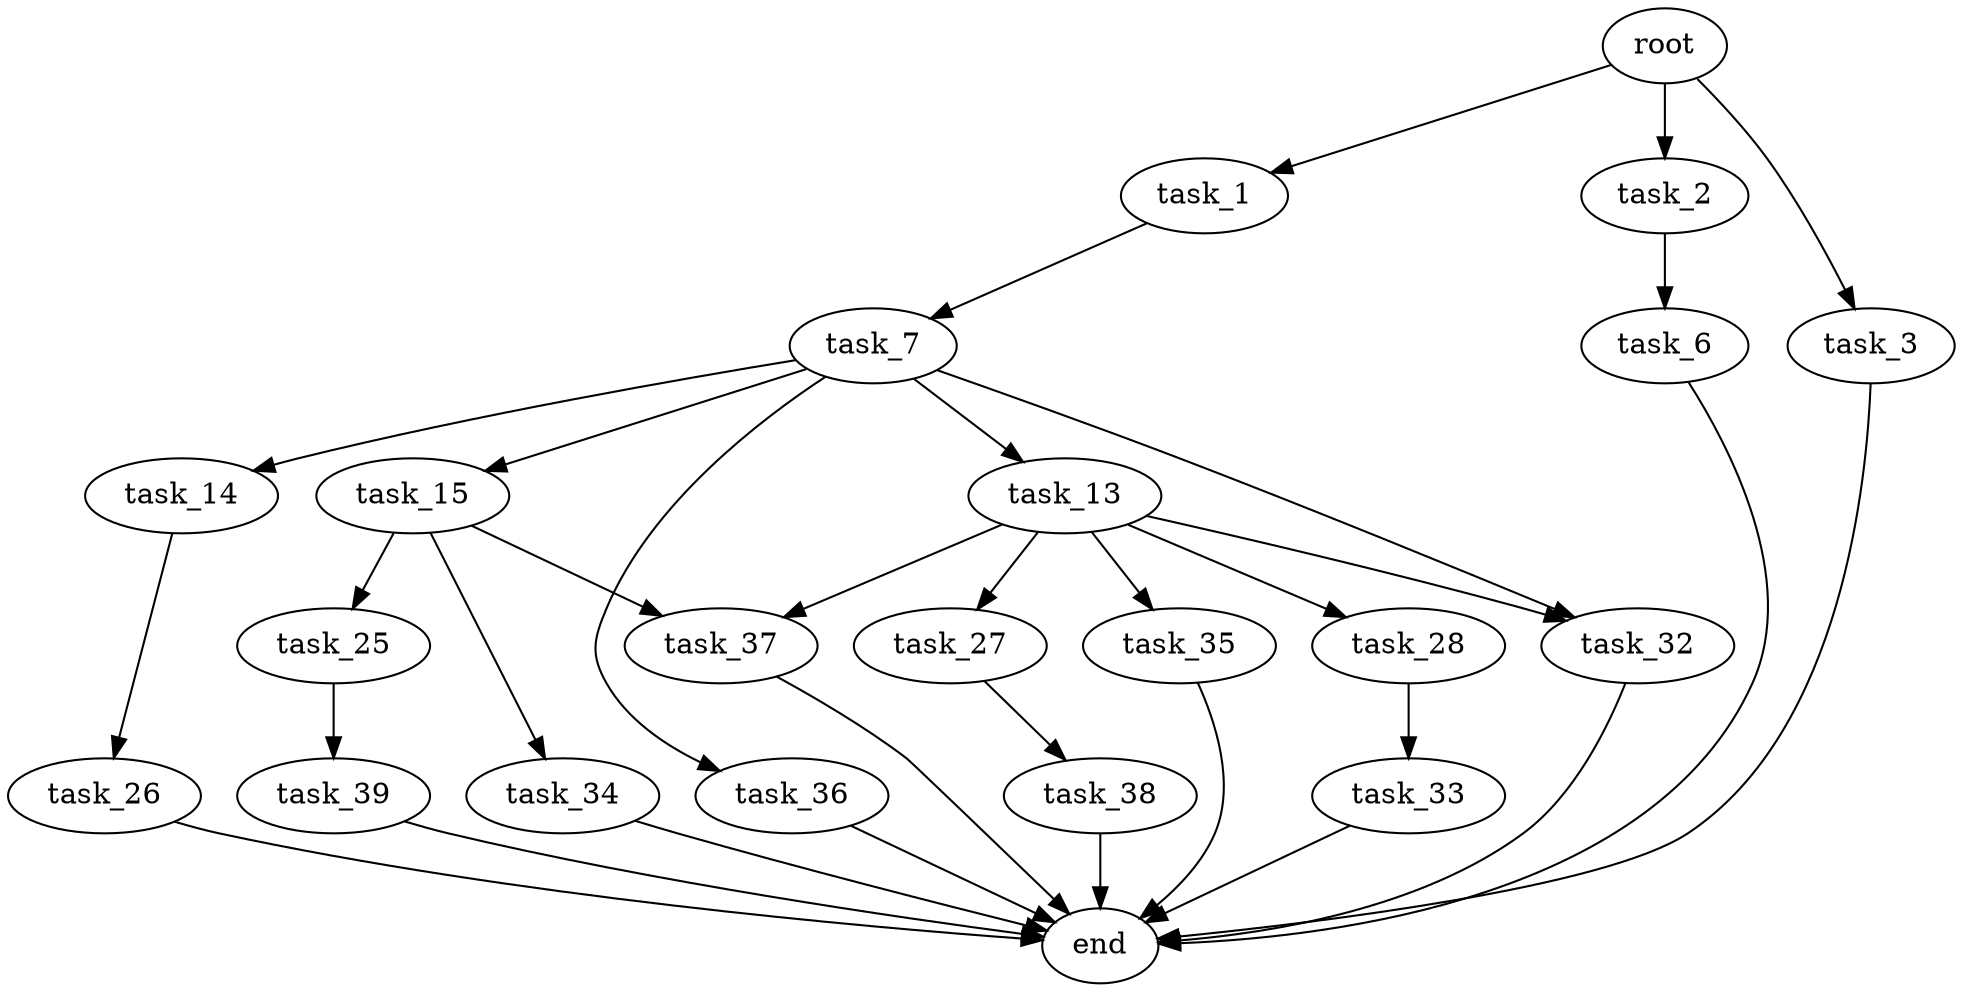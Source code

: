 digraph G {
  root [size="0.000000"];
  task_1 [size="176411760539.000000"];
  task_2 [size="4388395264.000000"];
  task_3 [size="125085053435.000000"];
  task_6 [size="368293445632.000000"];
  task_7 [size="1073741824000.000000"];
  task_13 [size="2731992313.000000"];
  task_14 [size="28991029248.000000"];
  task_15 [size="134217728000.000000"];
  task_25 [size="11405191191.000000"];
  task_26 [size="549755813888.000000"];
  task_27 [size="134217728000.000000"];
  task_28 [size="482529324868.000000"];
  task_32 [size="442716835904.000000"];
  task_33 [size="307985234881.000000"];
  task_34 [size="561420599277.000000"];
  task_35 [size="25017264078.000000"];
  task_36 [size="65508518707.000000"];
  task_37 [size="28341944277.000000"];
  task_38 [size="572831296647.000000"];
  task_39 [size="466507677.000000"];
  end [size="0.000000"];

  root -> task_1 [size="1.000000"];
  root -> task_2 [size="1.000000"];
  root -> task_3 [size="1.000000"];
  task_1 -> task_7 [size="134217728.000000"];
  task_2 -> task_6 [size="75497472.000000"];
  task_3 -> end [size="1.000000"];
  task_6 -> end [size="1.000000"];
  task_7 -> task_13 [size="838860800.000000"];
  task_7 -> task_14 [size="838860800.000000"];
  task_7 -> task_15 [size="838860800.000000"];
  task_7 -> task_32 [size="838860800.000000"];
  task_7 -> task_36 [size="838860800.000000"];
  task_13 -> task_27 [size="134217728.000000"];
  task_13 -> task_28 [size="134217728.000000"];
  task_13 -> task_32 [size="134217728.000000"];
  task_13 -> task_35 [size="134217728.000000"];
  task_13 -> task_37 [size="134217728.000000"];
  task_14 -> task_26 [size="75497472.000000"];
  task_15 -> task_25 [size="209715200.000000"];
  task_15 -> task_34 [size="209715200.000000"];
  task_15 -> task_37 [size="209715200.000000"];
  task_25 -> task_39 [size="33554432.000000"];
  task_26 -> end [size="1.000000"];
  task_27 -> task_38 [size="209715200.000000"];
  task_28 -> task_33 [size="411041792.000000"];
  task_32 -> end [size="1.000000"];
  task_33 -> end [size="1.000000"];
  task_34 -> end [size="1.000000"];
  task_35 -> end [size="1.000000"];
  task_36 -> end [size="1.000000"];
  task_37 -> end [size="1.000000"];
  task_38 -> end [size="1.000000"];
  task_39 -> end [size="1.000000"];
}
